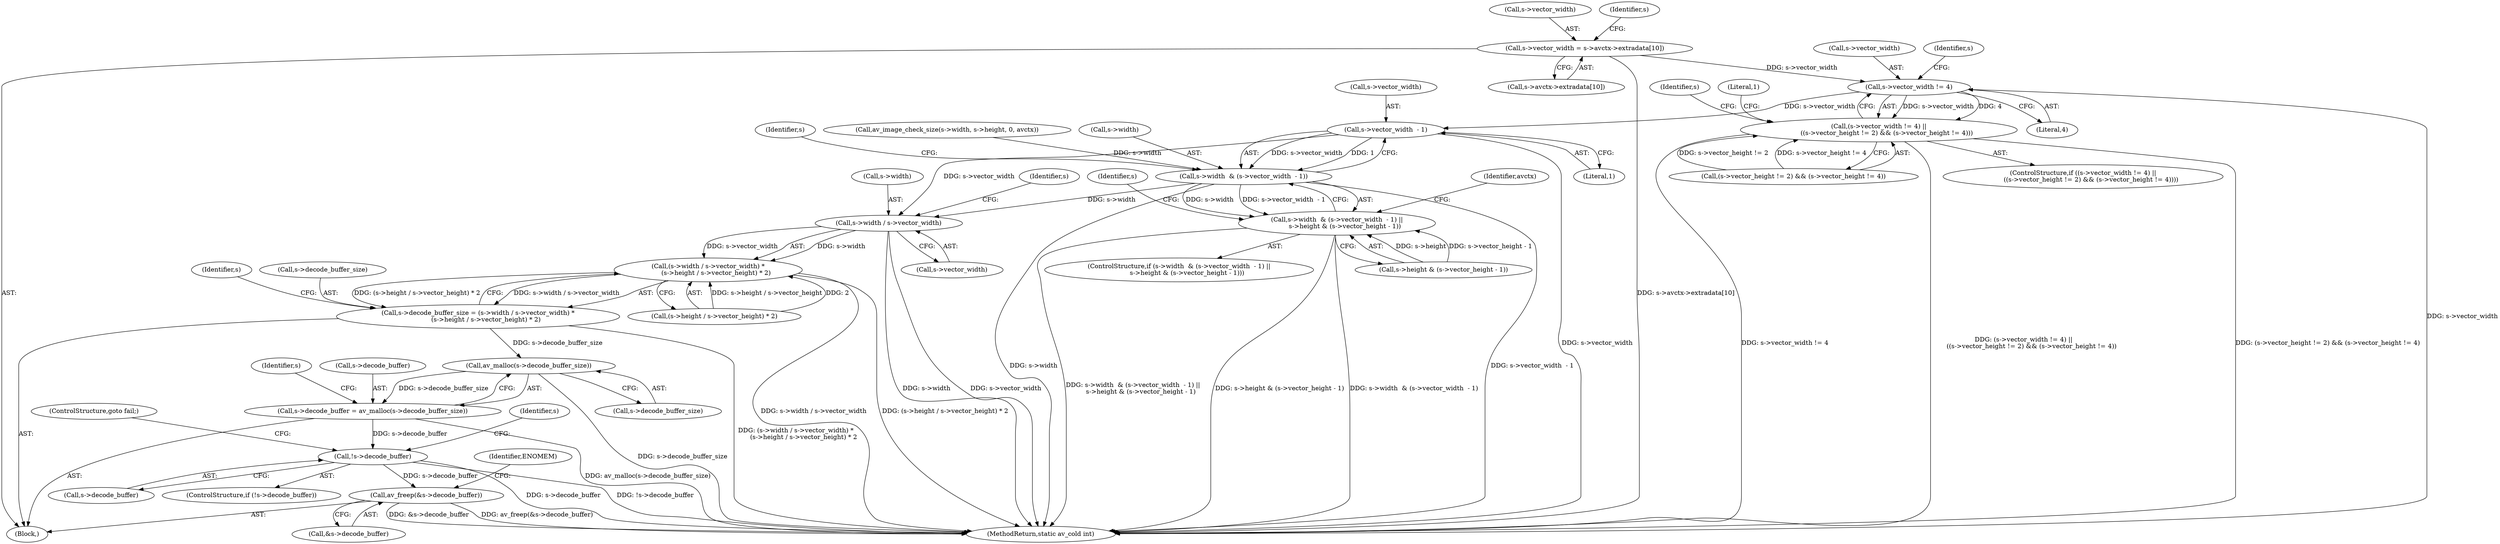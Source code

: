 digraph "0_libav_58b2e0f0f2fc96c1158e04f8aba95cbe6157a1a3@array" {
"1000208" [label="(Call,s->vector_width = s->avctx->extradata[10])"];
"1000247" [label="(Call,s->vector_width != 4)"];
"1000246" [label="(Call,(s->vector_width != 4) ||\n        ((s->vector_height != 2) && (s->vector_height != 4)))"];
"1000273" [label="(Call,s->vector_width  - 1)"];
"1000269" [label="(Call,s->width  & (s->vector_width  - 1))"];
"1000268" [label="(Call,s->width  & (s->vector_width  - 1) ||\n        s->height & (s->vector_height - 1))"];
"1000312" [label="(Call,s->width / s->vector_width)"];
"1000311" [label="(Call,(s->width / s->vector_width) *\n        (s->height / s->vector_height) * 2)"];
"1000307" [label="(Call,s->decode_buffer_size = (s->width / s->vector_width) *\n        (s->height / s->vector_height) * 2)"];
"1000332" [label="(Call,av_malloc(s->decode_buffer_size))"];
"1000328" [label="(Call,s->decode_buffer = av_malloc(s->decode_buffer_size))"];
"1000337" [label="(Call,!s->decode_buffer)"];
"1000440" [label="(Call,av_freep(&s->decode_buffer))"];
"1000268" [label="(Call,s->width  & (s->vector_width  - 1) ||\n        s->height & (s->vector_height - 1))"];
"1000447" [label="(Identifier,ENOMEM)"];
"1000269" [label="(Call,s->width  & (s->vector_width  - 1))"];
"1000336" [label="(ControlStructure,if (!s->decode_buffer))"];
"1000448" [label="(MethodReturn,static av_cold int)"];
"1000246" [label="(Call,(s->vector_width != 4) ||\n        ((s->vector_height != 2) && (s->vector_height != 4)))"];
"1000333" [label="(Call,s->decode_buffer_size)"];
"1000274" [label="(Call,s->vector_width)"];
"1000280" [label="(Identifier,s)"];
"1000316" [label="(Call,s->vector_width)"];
"1000245" [label="(ControlStructure,if ((s->vector_width != 4) ||\n        ((s->vector_height != 2) && (s->vector_height != 4))))"];
"1000440" [label="(Call,av_freep(&s->decode_buffer))"];
"1000208" [label="(Call,s->vector_width = s->avctx->extradata[10])"];
"1000278" [label="(Call,s->height & (s->vector_height - 1))"];
"1000109" [label="(Block,)"];
"1000330" [label="(Identifier,s)"];
"1000441" [label="(Call,&s->decode_buffer)"];
"1000296" [label="(Identifier,s)"];
"1000345" [label="(Identifier,s)"];
"1000328" [label="(Call,s->decode_buffer = av_malloc(s->decode_buffer_size))"];
"1000271" [label="(Identifier,s)"];
"1000322" [label="(Identifier,s)"];
"1000307" [label="(Call,s->decode_buffer_size = (s->width / s->vector_width) *\n        (s->height / s->vector_height) * 2)"];
"1000311" [label="(Call,(s->width / s->vector_width) *\n        (s->height / s->vector_height) * 2)"];
"1000270" [label="(Call,s->width)"];
"1000277" [label="(Literal,1)"];
"1000209" [label="(Call,s->vector_width)"];
"1000252" [label="(Call,(s->vector_height != 2) && (s->vector_height != 4))"];
"1000313" [label="(Call,s->width)"];
"1000308" [label="(Call,s->decode_buffer_size)"];
"1000267" [label="(ControlStructure,if (s->width  & (s->vector_width  - 1) ||\n        s->height & (s->vector_height - 1)))"];
"1000186" [label="(Call,av_image_check_size(s->width, s->height, 0, avctx))"];
"1000337" [label="(Call,!s->decode_buffer)"];
"1000248" [label="(Call,s->vector_width)"];
"1000289" [label="(Identifier,avctx)"];
"1000329" [label="(Call,s->decode_buffer)"];
"1000212" [label="(Call,s->avctx->extradata[10])"];
"1000221" [label="(Identifier,s)"];
"1000341" [label="(ControlStructure,goto fail;)"];
"1000319" [label="(Call,(s->height / s->vector_height) * 2)"];
"1000332" [label="(Call,av_malloc(s->decode_buffer_size))"];
"1000255" [label="(Identifier,s)"];
"1000273" [label="(Call,s->vector_width  - 1)"];
"1000247" [label="(Call,s->vector_width != 4)"];
"1000266" [label="(Literal,1)"];
"1000338" [label="(Call,s->decode_buffer)"];
"1000251" [label="(Literal,4)"];
"1000312" [label="(Call,s->width / s->vector_width)"];
"1000339" [label="(Identifier,s)"];
"1000208" -> "1000109"  [label="AST: "];
"1000208" -> "1000212"  [label="CFG: "];
"1000209" -> "1000208"  [label="AST: "];
"1000212" -> "1000208"  [label="AST: "];
"1000221" -> "1000208"  [label="CFG: "];
"1000208" -> "1000448"  [label="DDG: s->avctx->extradata[10]"];
"1000208" -> "1000247"  [label="DDG: s->vector_width"];
"1000247" -> "1000246"  [label="AST: "];
"1000247" -> "1000251"  [label="CFG: "];
"1000248" -> "1000247"  [label="AST: "];
"1000251" -> "1000247"  [label="AST: "];
"1000255" -> "1000247"  [label="CFG: "];
"1000246" -> "1000247"  [label="CFG: "];
"1000247" -> "1000448"  [label="DDG: s->vector_width"];
"1000247" -> "1000246"  [label="DDG: s->vector_width"];
"1000247" -> "1000246"  [label="DDG: 4"];
"1000247" -> "1000273"  [label="DDG: s->vector_width"];
"1000246" -> "1000245"  [label="AST: "];
"1000246" -> "1000252"  [label="CFG: "];
"1000252" -> "1000246"  [label="AST: "];
"1000266" -> "1000246"  [label="CFG: "];
"1000271" -> "1000246"  [label="CFG: "];
"1000246" -> "1000448"  [label="DDG: s->vector_width != 4"];
"1000246" -> "1000448"  [label="DDG: (s->vector_height != 2) && (s->vector_height != 4)"];
"1000246" -> "1000448"  [label="DDG: (s->vector_width != 4) ||\n        ((s->vector_height != 2) && (s->vector_height != 4))"];
"1000252" -> "1000246"  [label="DDG: s->vector_height != 2"];
"1000252" -> "1000246"  [label="DDG: s->vector_height != 4"];
"1000273" -> "1000269"  [label="AST: "];
"1000273" -> "1000277"  [label="CFG: "];
"1000274" -> "1000273"  [label="AST: "];
"1000277" -> "1000273"  [label="AST: "];
"1000269" -> "1000273"  [label="CFG: "];
"1000273" -> "1000448"  [label="DDG: s->vector_width"];
"1000273" -> "1000269"  [label="DDG: s->vector_width"];
"1000273" -> "1000269"  [label="DDG: 1"];
"1000273" -> "1000312"  [label="DDG: s->vector_width"];
"1000269" -> "1000268"  [label="AST: "];
"1000270" -> "1000269"  [label="AST: "];
"1000280" -> "1000269"  [label="CFG: "];
"1000268" -> "1000269"  [label="CFG: "];
"1000269" -> "1000448"  [label="DDG: s->vector_width  - 1"];
"1000269" -> "1000448"  [label="DDG: s->width"];
"1000269" -> "1000268"  [label="DDG: s->width"];
"1000269" -> "1000268"  [label="DDG: s->vector_width  - 1"];
"1000186" -> "1000269"  [label="DDG: s->width"];
"1000269" -> "1000312"  [label="DDG: s->width"];
"1000268" -> "1000267"  [label="AST: "];
"1000268" -> "1000278"  [label="CFG: "];
"1000278" -> "1000268"  [label="AST: "];
"1000289" -> "1000268"  [label="CFG: "];
"1000296" -> "1000268"  [label="CFG: "];
"1000268" -> "1000448"  [label="DDG: s->width  & (s->vector_width  - 1)"];
"1000268" -> "1000448"  [label="DDG: s->width  & (s->vector_width  - 1) ||\n        s->height & (s->vector_height - 1)"];
"1000268" -> "1000448"  [label="DDG: s->height & (s->vector_height - 1)"];
"1000278" -> "1000268"  [label="DDG: s->height"];
"1000278" -> "1000268"  [label="DDG: s->vector_height - 1"];
"1000312" -> "1000311"  [label="AST: "];
"1000312" -> "1000316"  [label="CFG: "];
"1000313" -> "1000312"  [label="AST: "];
"1000316" -> "1000312"  [label="AST: "];
"1000322" -> "1000312"  [label="CFG: "];
"1000312" -> "1000448"  [label="DDG: s->vector_width"];
"1000312" -> "1000448"  [label="DDG: s->width"];
"1000312" -> "1000311"  [label="DDG: s->width"];
"1000312" -> "1000311"  [label="DDG: s->vector_width"];
"1000311" -> "1000307"  [label="AST: "];
"1000311" -> "1000319"  [label="CFG: "];
"1000319" -> "1000311"  [label="AST: "];
"1000307" -> "1000311"  [label="CFG: "];
"1000311" -> "1000448"  [label="DDG: s->width / s->vector_width"];
"1000311" -> "1000448"  [label="DDG: (s->height / s->vector_height) * 2"];
"1000311" -> "1000307"  [label="DDG: s->width / s->vector_width"];
"1000311" -> "1000307"  [label="DDG: (s->height / s->vector_height) * 2"];
"1000319" -> "1000311"  [label="DDG: s->height / s->vector_height"];
"1000319" -> "1000311"  [label="DDG: 2"];
"1000307" -> "1000109"  [label="AST: "];
"1000308" -> "1000307"  [label="AST: "];
"1000330" -> "1000307"  [label="CFG: "];
"1000307" -> "1000448"  [label="DDG: (s->width / s->vector_width) *\n        (s->height / s->vector_height) * 2"];
"1000307" -> "1000332"  [label="DDG: s->decode_buffer_size"];
"1000332" -> "1000328"  [label="AST: "];
"1000332" -> "1000333"  [label="CFG: "];
"1000333" -> "1000332"  [label="AST: "];
"1000328" -> "1000332"  [label="CFG: "];
"1000332" -> "1000448"  [label="DDG: s->decode_buffer_size"];
"1000332" -> "1000328"  [label="DDG: s->decode_buffer_size"];
"1000328" -> "1000109"  [label="AST: "];
"1000329" -> "1000328"  [label="AST: "];
"1000339" -> "1000328"  [label="CFG: "];
"1000328" -> "1000448"  [label="DDG: av_malloc(s->decode_buffer_size)"];
"1000328" -> "1000337"  [label="DDG: s->decode_buffer"];
"1000337" -> "1000336"  [label="AST: "];
"1000337" -> "1000338"  [label="CFG: "];
"1000338" -> "1000337"  [label="AST: "];
"1000341" -> "1000337"  [label="CFG: "];
"1000345" -> "1000337"  [label="CFG: "];
"1000337" -> "1000448"  [label="DDG: s->decode_buffer"];
"1000337" -> "1000448"  [label="DDG: !s->decode_buffer"];
"1000337" -> "1000440"  [label="DDG: s->decode_buffer"];
"1000440" -> "1000109"  [label="AST: "];
"1000440" -> "1000441"  [label="CFG: "];
"1000441" -> "1000440"  [label="AST: "];
"1000447" -> "1000440"  [label="CFG: "];
"1000440" -> "1000448"  [label="DDG: av_freep(&s->decode_buffer)"];
"1000440" -> "1000448"  [label="DDG: &s->decode_buffer"];
}
